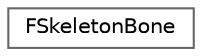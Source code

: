 digraph "类继承关系图"
{
 // INTERACTIVE_SVG=YES
 // LATEX_PDF_SIZE
  bgcolor="transparent";
  edge [fontname=Helvetica,fontsize=10,labelfontname=Helvetica,labelfontsize=10];
  node [fontname=Helvetica,fontsize=10,shape=box,height=0.2,width=0.4];
  rankdir="LR";
  Node0 [id="Node000000",label="FSkeletonBone",height=0.2,width=0.4,color="grey40", fillcolor="white", style="filled",URL="$d8/def/structFSkeletonBone.html",tooltip=" "];
}
